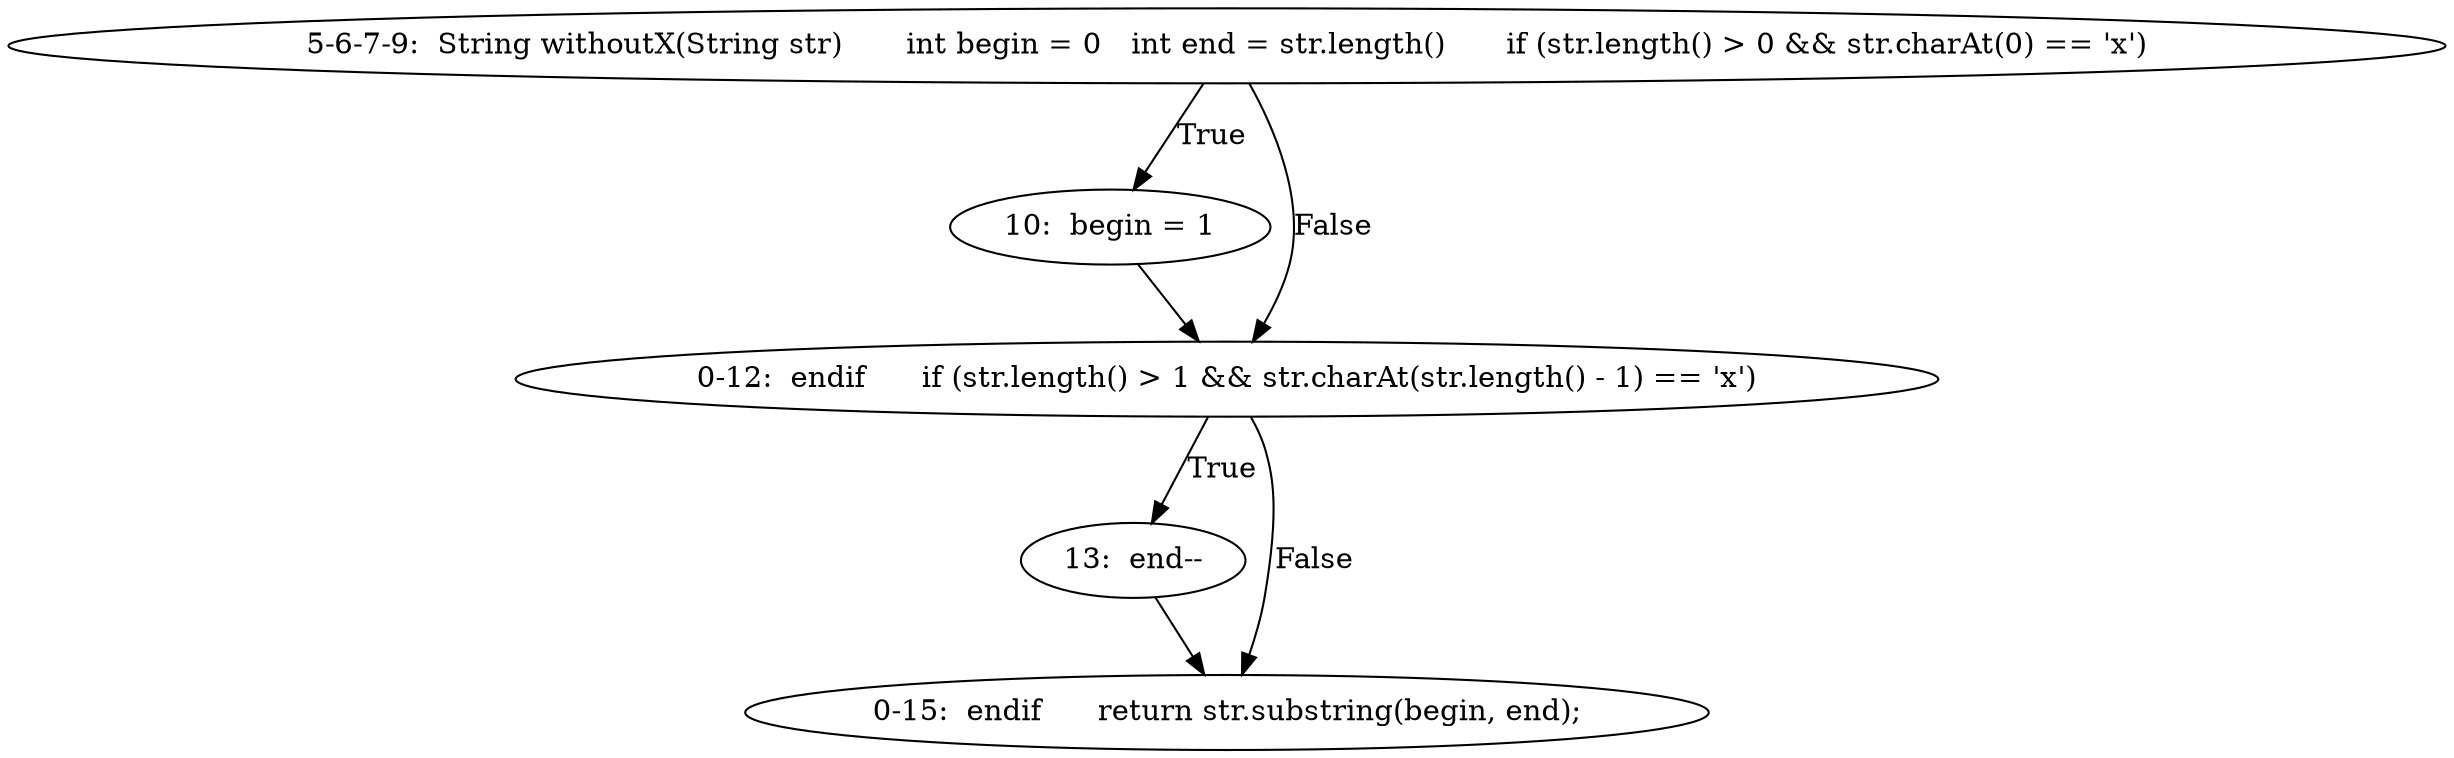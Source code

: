 digraph result_test { 
// graph-vertices
  a3  [label="5-6-7-9:  String withoutX(String str)	int begin = 0	int end = str.length()	if (str.length() > 0 && str.charAt(0) == 'x')"]; 
  4  [label="10:  begin = 1"]; 
  a4  [label="0-12:  endif	if (str.length() > 1 && str.charAt(str.length() - 1) == 'x')"]; 
  7  [label="13:  end--"]; 
  a5  [label="0-15:  endif	return str.substring(begin, end);"]; 
// graph-edges
  a3 -> 4  [label="True"]; 
  4 -> a4;
  a3 -> a4  [label="False"]; 
  a4 -> 7  [label="True"]; 
  7 -> a5;
  a4 -> a5  [label="False"]; 
}